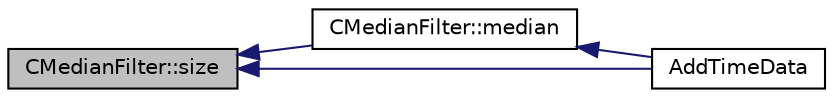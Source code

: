 digraph "CMedianFilter::size"
{
  edge [fontname="Helvetica",fontsize="10",labelfontname="Helvetica",labelfontsize="10"];
  node [fontname="Helvetica",fontsize="10",shape=record];
  rankdir="LR";
  Node10 [label="CMedianFilter::size",height=0.2,width=0.4,color="black", fillcolor="grey75", style="filled", fontcolor="black"];
  Node10 -> Node11 [dir="back",color="midnightblue",fontsize="10",style="solid",fontname="Helvetica"];
  Node11 [label="CMedianFilter::median",height=0.2,width=0.4,color="black", fillcolor="white", style="filled",URL="$d9/ded/class_c_median_filter.html#ade078740cdd0555adc2e52468d090c42"];
  Node11 -> Node12 [dir="back",color="midnightblue",fontsize="10",style="solid",fontname="Helvetica"];
  Node12 [label="AddTimeData",height=0.2,width=0.4,color="black", fillcolor="white", style="filled",URL="$d8/d3c/util_8h.html#ad8af089fc8835e11c7d77f6b473fccae"];
  Node10 -> Node12 [dir="back",color="midnightblue",fontsize="10",style="solid",fontname="Helvetica"];
}
